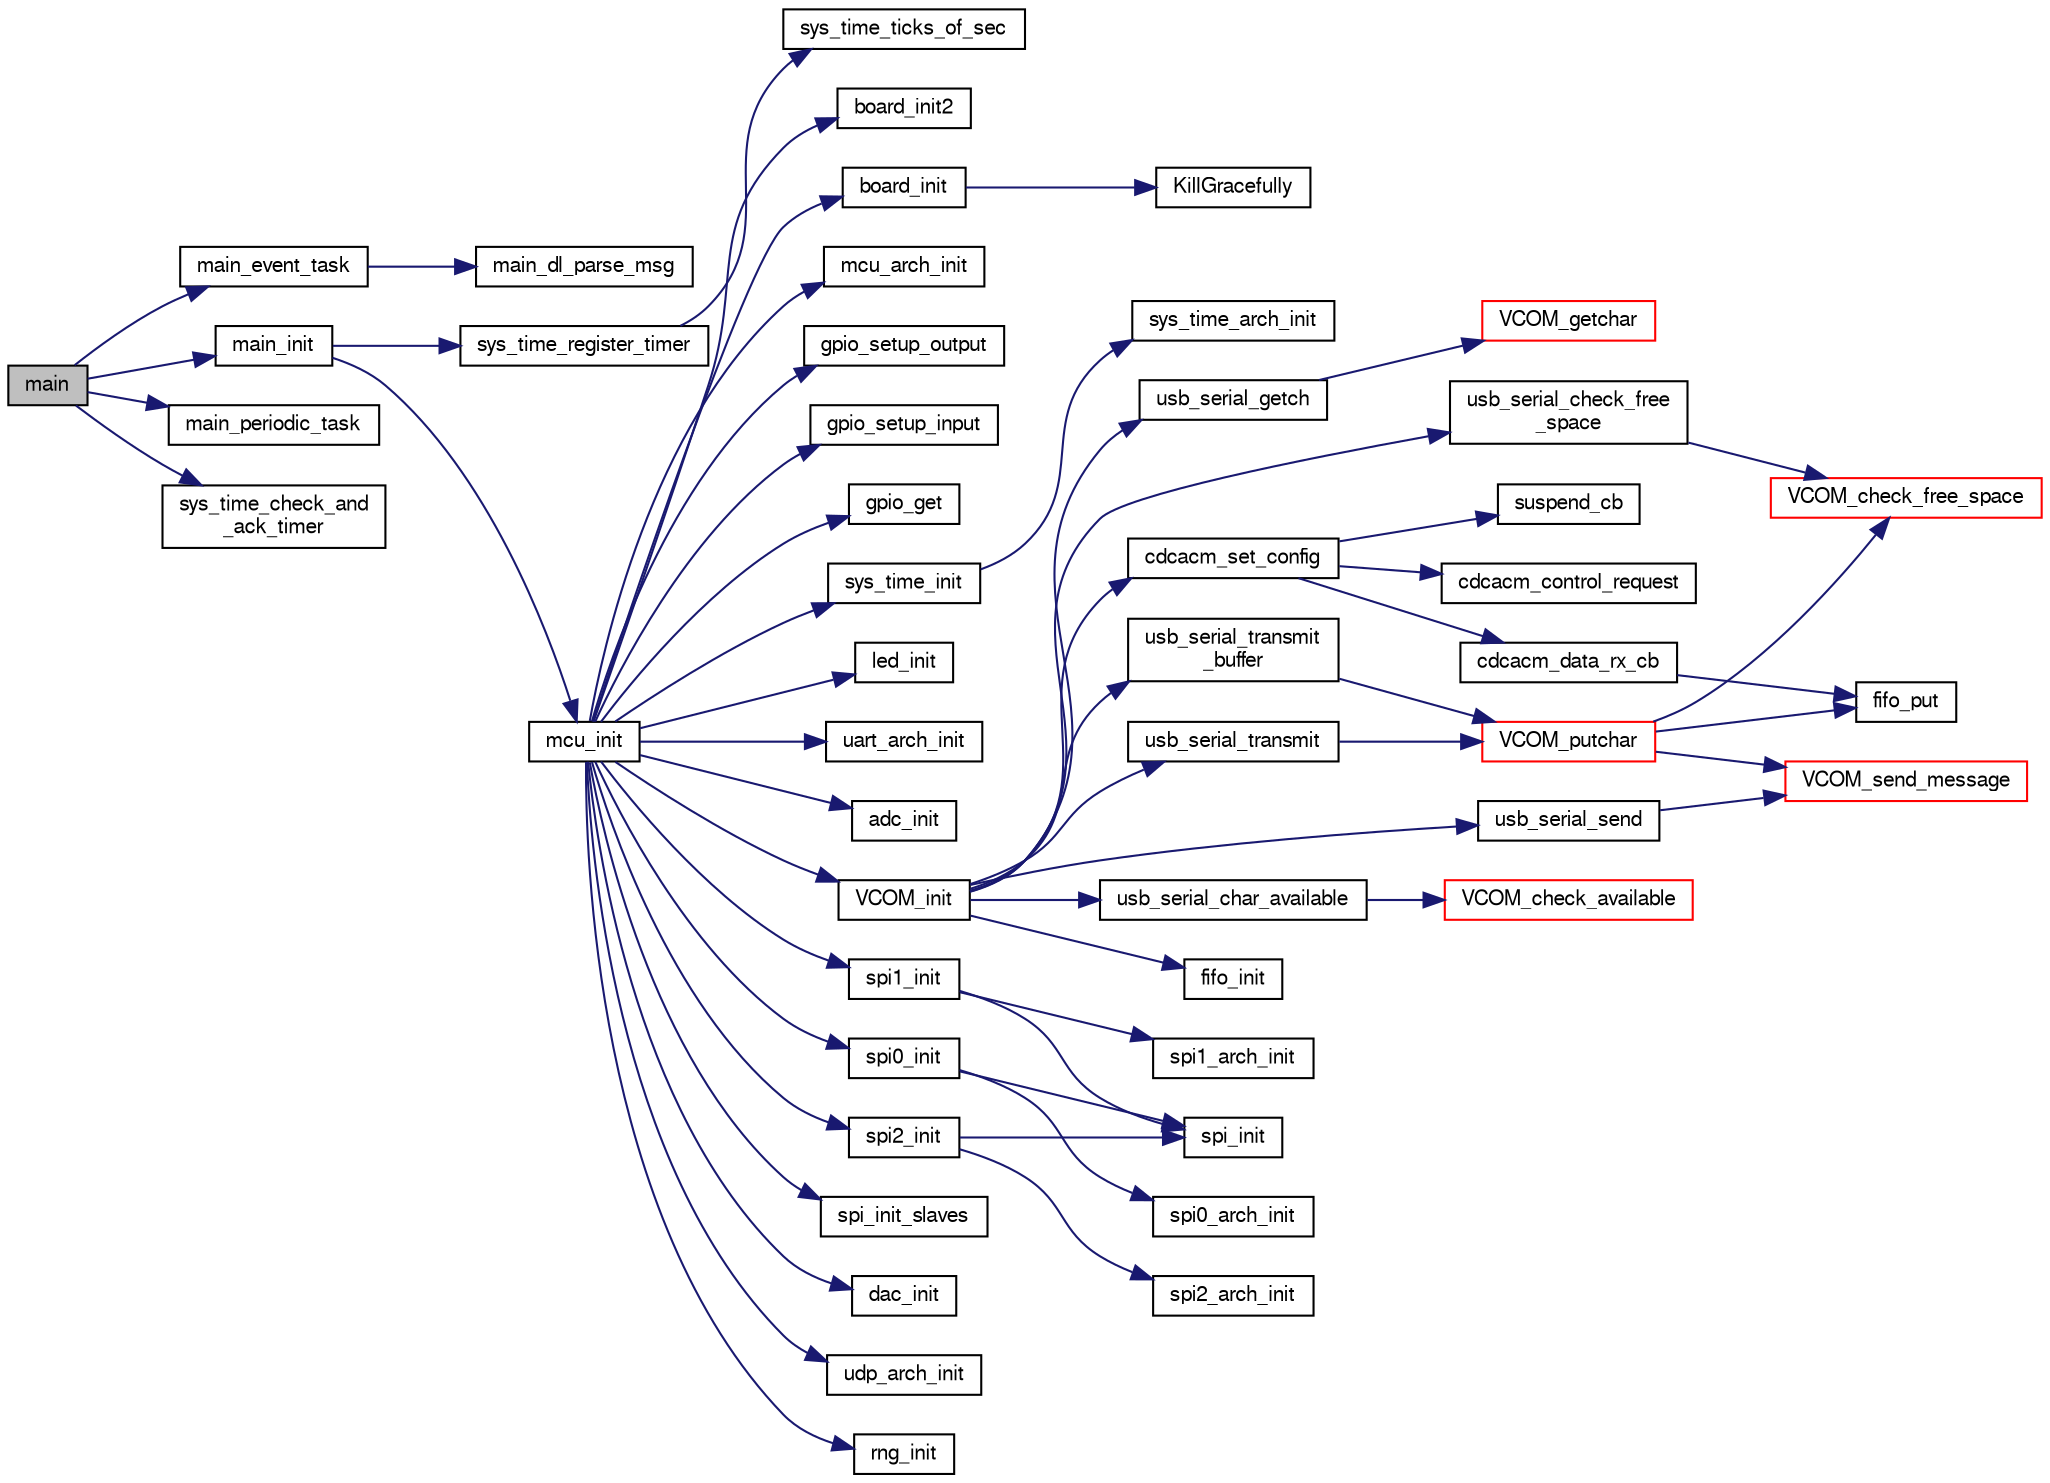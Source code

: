 digraph "main"
{
  edge [fontname="FreeSans",fontsize="10",labelfontname="FreeSans",labelfontsize="10"];
  node [fontname="FreeSans",fontsize="10",shape=record];
  rankdir="LR";
  Node1 [label="main",height=0.2,width=0.4,color="black", fillcolor="grey75", style="filled", fontcolor="black"];
  Node1 -> Node2 [color="midnightblue",fontsize="10",style="solid",fontname="FreeSans"];
  Node2 [label="main_event_task",height=0.2,width=0.4,color="black", fillcolor="white", style="filled",URL="$main__demo5_8c.html#a1cd23e45d5c51116ae1e3096912ea1d1"];
  Node2 -> Node3 [color="midnightblue",fontsize="10",style="solid",fontname="FreeSans"];
  Node3 [label="main_dl_parse_msg",height=0.2,width=0.4,color="black", fillcolor="white", style="filled",URL="$main__demo5_8c.html#a326e107988cb0bccda2b9a844b6a942f"];
  Node1 -> Node4 [color="midnightblue",fontsize="10",style="solid",fontname="FreeSans"];
  Node4 [label="main_init",height=0.2,width=0.4,color="black", fillcolor="white", style="filled",URL="$main__demo5_8c.html#afaa8374e20b79aaf7cfcea5ad9467ab1"];
  Node4 -> Node5 [color="midnightblue",fontsize="10",style="solid",fontname="FreeSans"];
  Node5 [label="mcu_init",height=0.2,width=0.4,color="black", fillcolor="white", style="filled",URL="$group__mcu__periph.html#ga9af744358ff4b1e3e33d7dd170862f9b",tooltip="Microcontroller peripherals initialization. "];
  Node5 -> Node6 [color="midnightblue",fontsize="10",style="solid",fontname="FreeSans"];
  Node6 [label="board_init",height=0.2,width=0.4,color="black", fillcolor="white", style="filled",URL="$group__mcu__periph.html#ga916f2adc2080b4fe88034086d107a8dc",tooltip="Optional board init function called at the start of mcu_init(). "];
  Node6 -> Node7 [color="midnightblue",fontsize="10",style="solid",fontname="FreeSans"];
  Node7 [label="KillGracefully",height=0.2,width=0.4,color="black", fillcolor="white", style="filled",URL="$ardrone_2board_8c.html#a646b7f375c14d15f1aa843bbe058634f"];
  Node5 -> Node8 [color="midnightblue",fontsize="10",style="solid",fontname="FreeSans"];
  Node8 [label="mcu_arch_init",height=0.2,width=0.4,color="black", fillcolor="white", style="filled",URL="$chibios_2mcu__arch_8c.html#a87671303c7d4a9264b1ffbb07e87f454"];
  Node5 -> Node9 [color="midnightblue",fontsize="10",style="solid",fontname="FreeSans"];
  Node9 [label="gpio_setup_output",height=0.2,width=0.4,color="black", fillcolor="white", style="filled",URL="$chibios_2mcu__periph_2gpio__arch_8c.html#a614c4a447f1e43381d92c682ac3b953f",tooltip="Setup one or more pins of the given GPIO port as outputs. "];
  Node5 -> Node10 [color="midnightblue",fontsize="10",style="solid",fontname="FreeSans"];
  Node10 [label="gpio_setup_input",height=0.2,width=0.4,color="black", fillcolor="white", style="filled",URL="$chibios_2mcu__periph_2gpio__arch_8c.html#ae7d0172a824f41338c10872b96cc541b",tooltip="Setup one or more pins of the given GPIO port as inputs. "];
  Node5 -> Node11 [color="midnightblue",fontsize="10",style="solid",fontname="FreeSans"];
  Node11 [label="gpio_get",height=0.2,width=0.4,color="black", fillcolor="white", style="filled",URL="$chibios_2mcu__periph_2gpio__arch_8h.html#afd6403990094d8cd6010b2e641a977da",tooltip="Get level of a gpio. "];
  Node5 -> Node12 [color="midnightblue",fontsize="10",style="solid",fontname="FreeSans"];
  Node12 [label="sys_time_init",height=0.2,width=0.4,color="black", fillcolor="white", style="filled",URL="$sys__time_8c.html#a1e6b75f4db9128a3326d8a6283b0af43"];
  Node12 -> Node13 [color="midnightblue",fontsize="10",style="solid",fontname="FreeSans"];
  Node13 [label="sys_time_arch_init",height=0.2,width=0.4,color="black", fillcolor="white", style="filled",URL="$chibios_2mcu__periph_2sys__time__arch_8c.html#a9b31c2feb846b96205ae20ea6883e1c4"];
  Node5 -> Node14 [color="midnightblue",fontsize="10",style="solid",fontname="FreeSans"];
  Node14 [label="led_init",height=0.2,width=0.4,color="black", fillcolor="white", style="filled",URL="$led_8h.html#a9d9d9b1f30592189c3aa7358c626218f",tooltip="Automatic initialization of actived LED Set to OFF at startup. "];
  Node5 -> Node15 [color="midnightblue",fontsize="10",style="solid",fontname="FreeSans"];
  Node15 [label="uart_arch_init",height=0.2,width=0.4,color="black", fillcolor="white", style="filled",URL="$linux_2mcu__periph_2uart__arch_8c.html#a7e440684a8b6a4088b2f1d5b4dc47587"];
  Node5 -> Node16 [color="midnightblue",fontsize="10",style="solid",fontname="FreeSans"];
  Node16 [label="adc_init",height=0.2,width=0.4,color="black", fillcolor="white", style="filled",URL="$chibios_2mcu__periph_2adc__arch_8c.html#a2b815e6730e8723a6d1d06d9ef8f31c0",tooltip="Adc init. "];
  Node5 -> Node17 [color="midnightblue",fontsize="10",style="solid",fontname="FreeSans"];
  Node17 [label="VCOM_init",height=0.2,width=0.4,color="black", fillcolor="white", style="filled",URL="$usb__ser__hw_8c.html#a96a54f28bfc8bc28963cd2fac74609cd"];
  Node17 -> Node18 [color="midnightblue",fontsize="10",style="solid",fontname="FreeSans"];
  Node18 [label="cdcacm_set_config",height=0.2,width=0.4,color="black", fillcolor="white", style="filled",URL="$usb__ser__hw_8c.html#a6059acbec27d178fd89f46eac5538e7f",tooltip="Set configuration and control callbacks for CDC device (from libopencm3 examples) ..."];
  Node18 -> Node19 [color="midnightblue",fontsize="10",style="solid",fontname="FreeSans"];
  Node19 [label="cdcacm_control_request",height=0.2,width=0.4,color="black", fillcolor="white", style="filled",URL="$usb__ser__hw_8c.html#ab57b1e209da0ee69459b28fbd55cda72",tooltip="CDC device control request (from libopencm3 examples) "];
  Node18 -> Node20 [color="midnightblue",fontsize="10",style="solid",fontname="FreeSans"];
  Node20 [label="cdcacm_data_rx_cb",height=0.2,width=0.4,color="black", fillcolor="white", style="filled",URL="$usb__ser__hw_8c.html#a92b52c04437daf50f42cc4463688e8e0",tooltip="RX callback for CDC device (from libopencm3 examples) "];
  Node20 -> Node21 [color="midnightblue",fontsize="10",style="solid",fontname="FreeSans"];
  Node21 [label="fifo_put",height=0.2,width=0.4,color="black", fillcolor="white", style="filled",URL="$usb__ser__hw_8c.html#ae3001fd8504f8ad30ee40a958da7bf0c"];
  Node18 -> Node22 [color="midnightblue",fontsize="10",style="solid",fontname="FreeSans"];
  Node22 [label="suspend_cb",height=0.2,width=0.4,color="black", fillcolor="white", style="filled",URL="$usb__ser__hw_8c.html#a249c372d4216cf6de5a346625850ec63"];
  Node17 -> Node23 [color="midnightblue",fontsize="10",style="solid",fontname="FreeSans"];
  Node23 [label="fifo_init",height=0.2,width=0.4,color="black", fillcolor="white", style="filled",URL="$usb__ser__hw_8c.html#a1330c98d9b3b1ac7e86b04b86ec99548"];
  Node17 -> Node24 [color="midnightblue",fontsize="10",style="solid",fontname="FreeSans"];
  Node24 [label="usb_serial_char_available",height=0.2,width=0.4,color="black", fillcolor="white", style="filled",URL="$usb__ser__hw_8c.html#adaa435f6235136b75de97d7efa7387d1"];
  Node24 -> Node25 [color="midnightblue",fontsize="10",style="solid",fontname="FreeSans"];
  Node25 [label="VCOM_check_available",height=0.2,width=0.4,color="red", fillcolor="white", style="filled",URL="$usb__ser__hw_8c.html#a4cfafe558a6e594ce0638634e7cec7db",tooltip="Checks if data available in VCOM buffer. "];
  Node17 -> Node26 [color="midnightblue",fontsize="10",style="solid",fontname="FreeSans"];
  Node26 [label="usb_serial_check_free\l_space",height=0.2,width=0.4,color="black", fillcolor="white", style="filled",URL="$usb__ser__hw_8c.html#a1ce3208f7bb3a93361d7d3fd6d6949e4"];
  Node26 -> Node27 [color="midnightblue",fontsize="10",style="solid",fontname="FreeSans"];
  Node27 [label="VCOM_check_free_space",height=0.2,width=0.4,color="red", fillcolor="white", style="filled",URL="$usb__ser__hw_8c.html#ae4318c752d87ae9cc59828f07ec04946",tooltip="Checks if buffer free in VCOM buffer. "];
  Node17 -> Node28 [color="midnightblue",fontsize="10",style="solid",fontname="FreeSans"];
  Node28 [label="usb_serial_getch",height=0.2,width=0.4,color="black", fillcolor="white", style="filled",URL="$usb__ser__hw_8c.html#ad20f86d5fa3af479482b8a7571d7953b"];
  Node28 -> Node29 [color="midnightblue",fontsize="10",style="solid",fontname="FreeSans"];
  Node29 [label="VCOM_getchar",height=0.2,width=0.4,color="red", fillcolor="white", style="filled",URL="$usb__ser__hw_8c.html#a184633f63ad351d8e70857d9e5ba4a3e",tooltip="Reads one character from VCOM port. "];
  Node17 -> Node30 [color="midnightblue",fontsize="10",style="solid",fontname="FreeSans"];
  Node30 [label="usb_serial_send",height=0.2,width=0.4,color="black", fillcolor="white", style="filled",URL="$usb__ser__hw_8c.html#ad4148a27686df68c8496d49427d52e36"];
  Node30 -> Node31 [color="midnightblue",fontsize="10",style="solid",fontname="FreeSans"];
  Node31 [label="VCOM_send_message",height=0.2,width=0.4,color="red", fillcolor="white", style="filled",URL="$usb__ser__hw_8c.html#aad17c325b3e7623c13d24b25fc42fe3b",tooltip="Send data from fifo right now. "];
  Node17 -> Node32 [color="midnightblue",fontsize="10",style="solid",fontname="FreeSans"];
  Node32 [label="usb_serial_transmit",height=0.2,width=0.4,color="black", fillcolor="white", style="filled",URL="$usb__ser__hw_8c.html#a2293412c574bdf4550e8d8b71724e360"];
  Node32 -> Node33 [color="midnightblue",fontsize="10",style="solid",fontname="FreeSans"];
  Node33 [label="VCOM_putchar",height=0.2,width=0.4,color="red", fillcolor="white", style="filled",URL="$usb__ser__hw_8c.html#a19a213d00cf249a4d4d60dbf1a9907d3",tooltip="Writes one character to VCOM port fifo. "];
  Node33 -> Node21 [color="midnightblue",fontsize="10",style="solid",fontname="FreeSans"];
  Node33 -> Node27 [color="midnightblue",fontsize="10",style="solid",fontname="FreeSans"];
  Node33 -> Node31 [color="midnightblue",fontsize="10",style="solid",fontname="FreeSans"];
  Node17 -> Node34 [color="midnightblue",fontsize="10",style="solid",fontname="FreeSans"];
  Node34 [label="usb_serial_transmit\l_buffer",height=0.2,width=0.4,color="black", fillcolor="white", style="filled",URL="$usb__ser__hw_8c.html#a1e02387a38bab125b67b7dc78970d48f"];
  Node34 -> Node33 [color="midnightblue",fontsize="10",style="solid",fontname="FreeSans"];
  Node5 -> Node35 [color="midnightblue",fontsize="10",style="solid",fontname="FreeSans"];
  Node35 [label="spi0_init",height=0.2,width=0.4,color="black", fillcolor="white", style="filled",URL="$group__spi.html#ga2437939c4fca0a4a5a4f79460ed3f731"];
  Node35 -> Node36 [color="midnightblue",fontsize="10",style="solid",fontname="FreeSans"];
  Node36 [label="spi_init",height=0.2,width=0.4,color="black", fillcolor="white", style="filled",URL="$group__spi.html#ga6c0861f0c2184cab82f883ca29312011",tooltip="Initialize a spi peripheral. "];
  Node35 -> Node37 [color="midnightblue",fontsize="10",style="solid",fontname="FreeSans"];
  Node37 [label="spi0_arch_init",height=0.2,width=0.4,color="black", fillcolor="white", style="filled",URL="$group__spi.html#gab8cb9f918fae47c201bf233a0b3b282f",tooltip="Architecture dependent SPI0 initialization. "];
  Node5 -> Node38 [color="midnightblue",fontsize="10",style="solid",fontname="FreeSans"];
  Node38 [label="spi1_init",height=0.2,width=0.4,color="black", fillcolor="white", style="filled",URL="$group__spi.html#ga7da3469436debceb731ecb76c920efda"];
  Node38 -> Node36 [color="midnightblue",fontsize="10",style="solid",fontname="FreeSans"];
  Node38 -> Node39 [color="midnightblue",fontsize="10",style="solid",fontname="FreeSans"];
  Node39 [label="spi1_arch_init",height=0.2,width=0.4,color="black", fillcolor="white", style="filled",URL="$group__spi.html#gaaba00866ddaf960c0c761e61f81e5216",tooltip="Architecture dependent SPI1 initialization. "];
  Node5 -> Node40 [color="midnightblue",fontsize="10",style="solid",fontname="FreeSans"];
  Node40 [label="spi2_init",height=0.2,width=0.4,color="black", fillcolor="white", style="filled",URL="$group__spi.html#ga1c8c4e89459606c70f6749714abd4a86"];
  Node40 -> Node36 [color="midnightblue",fontsize="10",style="solid",fontname="FreeSans"];
  Node40 -> Node41 [color="midnightblue",fontsize="10",style="solid",fontname="FreeSans"];
  Node41 [label="spi2_arch_init",height=0.2,width=0.4,color="black", fillcolor="white", style="filled",URL="$group__spi.html#gae6c7e2bb3fb354f3b98282386b41bf70",tooltip="Architecture dependent SPI2 initialization. "];
  Node5 -> Node42 [color="midnightblue",fontsize="10",style="solid",fontname="FreeSans"];
  Node42 [label="spi_init_slaves",height=0.2,width=0.4,color="black", fillcolor="white", style="filled",URL="$group__spi.html#gafc9125c5764a6749703ae4f1303a16f3",tooltip="spi_init_slaves() function "];
  Node5 -> Node43 [color="midnightblue",fontsize="10",style="solid",fontname="FreeSans"];
  Node43 [label="dac_init",height=0.2,width=0.4,color="black", fillcolor="white", style="filled",URL="$dac_8h.html#a6e622fafee8436bf9cf9f6b120352e3c"];
  Node5 -> Node44 [color="midnightblue",fontsize="10",style="solid",fontname="FreeSans"];
  Node44 [label="udp_arch_init",height=0.2,width=0.4,color="black", fillcolor="white", style="filled",URL="$linux_2mcu__periph_2udp__arch_8c.html#a665732768aad2a0f4b0a396d96485cc2"];
  Node5 -> Node45 [color="midnightblue",fontsize="10",style="solid",fontname="FreeSans"];
  Node45 [label="rng_init",height=0.2,width=0.4,color="black", fillcolor="white", style="filled",URL="$chibios_2mcu__periph_2rng__arch_8c.html#ad5a3df3d0092f55f6ea54ccaa7daf3dc"];
  Node5 -> Node46 [color="midnightblue",fontsize="10",style="solid",fontname="FreeSans"];
  Node46 [label="board_init2",height=0.2,width=0.4,color="black", fillcolor="white", style="filled",URL="$group__mcu__periph.html#gaf8669c6ba2d12460cf1172edd1a5e4a3",tooltip="Optional board init function called at the end of mcu_init(). "];
  Node4 -> Node47 [color="midnightblue",fontsize="10",style="solid",fontname="FreeSans"];
  Node47 [label="sys_time_register_timer",height=0.2,width=0.4,color="black", fillcolor="white", style="filled",URL="$sys__time_8c.html#a3ababed8b6819006aaf919a663efe8cd",tooltip="Register a new system timer. "];
  Node47 -> Node48 [color="midnightblue",fontsize="10",style="solid",fontname="FreeSans"];
  Node48 [label="sys_time_ticks_of_sec",height=0.2,width=0.4,color="black", fillcolor="white", style="filled",URL="$sys__time_8h.html#a2894f16d75a4d3c6ad1449d7bba85406"];
  Node1 -> Node49 [color="midnightblue",fontsize="10",style="solid",fontname="FreeSans"];
  Node49 [label="main_periodic_task",height=0.2,width=0.4,color="black", fillcolor="white", style="filled",URL="$main__demo5_8c.html#a791eaf74023b4de8d10fbfe0de040ed8"];
  Node1 -> Node50 [color="midnightblue",fontsize="10",style="solid",fontname="FreeSans"];
  Node50 [label="sys_time_check_and\l_ack_timer",height=0.2,width=0.4,color="black", fillcolor="white", style="filled",URL="$sys__time_8h.html#a51e98e20394934c8db19022ab2adc4c1",tooltip="Check if timer has elapsed. "];
}
